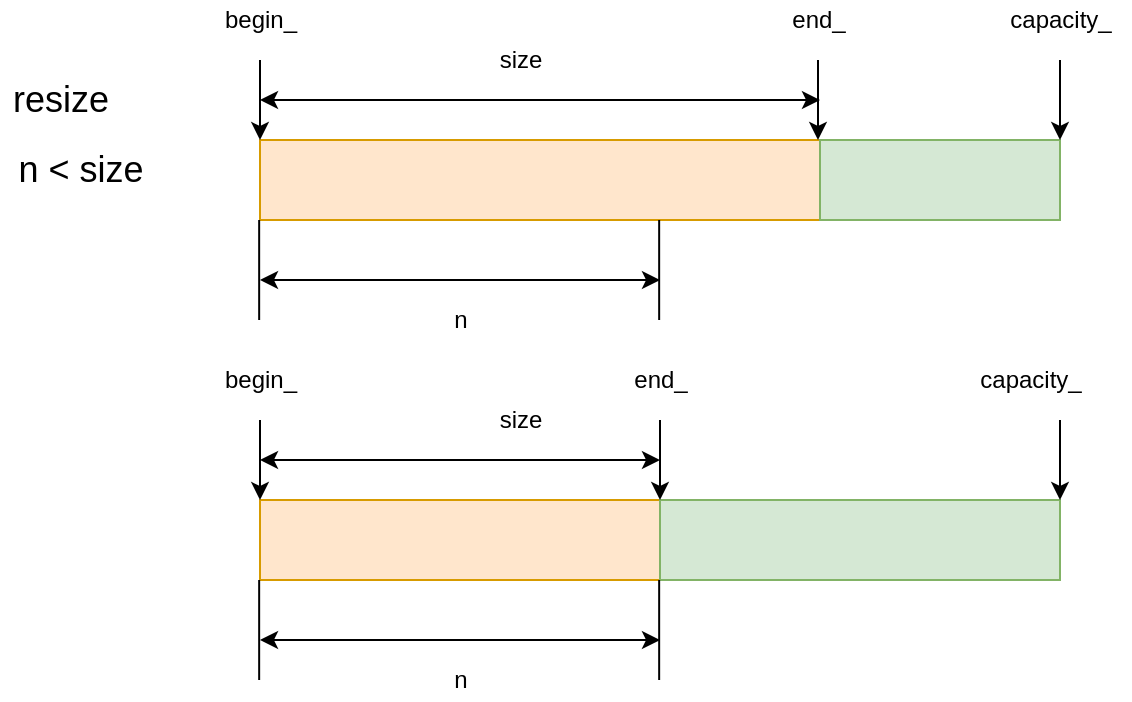 <mxfile version="16.1.2" type="device"><diagram id="dbhADYNZQpSjNwPVPMlL" name="第 1 页"><mxGraphModel dx="918" dy="714" grid="1" gridSize="10" guides="1" tooltips="1" connect="1" arrows="1" fold="1" page="1" pageScale="1" pageWidth="827" pageHeight="1169" math="0" shadow="0"><root><mxCell id="0"/><mxCell id="1" parent="0"/><mxCell id="Ivka4Ymbr-MlcSN5qDW8-1" value="" style="rounded=0;whiteSpace=wrap;html=1;fillColor=#ffe6cc;strokeColor=#d79b00;" vertex="1" parent="1"><mxGeometry x="160" y="160" width="280" height="40" as="geometry"/></mxCell><mxCell id="Ivka4Ymbr-MlcSN5qDW8-2" value="" style="rounded=0;whiteSpace=wrap;html=1;fillColor=#d5e8d4;strokeColor=#82b366;" vertex="1" parent="1"><mxGeometry x="440" y="160" width="120" height="40" as="geometry"/></mxCell><mxCell id="Ivka4Ymbr-MlcSN5qDW8-3" value="" style="endArrow=classic;html=1;rounded=0;entryX=0;entryY=0;entryDx=0;entryDy=0;" edge="1" parent="1" target="Ivka4Ymbr-MlcSN5qDW8-1"><mxGeometry width="50" height="50" relative="1" as="geometry"><mxPoint x="160" y="120" as="sourcePoint"/><mxPoint x="200" y="70" as="targetPoint"/></mxGeometry></mxCell><mxCell id="Ivka4Ymbr-MlcSN5qDW8-4" value="" style="endArrow=classic;html=1;rounded=0;entryX=0;entryY=0;entryDx=0;entryDy=0;" edge="1" parent="1"><mxGeometry width="50" height="50" relative="1" as="geometry"><mxPoint x="439" y="120" as="sourcePoint"/><mxPoint x="439.0" y="160" as="targetPoint"/></mxGeometry></mxCell><mxCell id="Ivka4Ymbr-MlcSN5qDW8-5" value="" style="endArrow=classic;html=1;rounded=0;entryX=0;entryY=0;entryDx=0;entryDy=0;" edge="1" parent="1"><mxGeometry width="50" height="50" relative="1" as="geometry"><mxPoint x="560" y="120" as="sourcePoint"/><mxPoint x="560.0" y="160" as="targetPoint"/></mxGeometry></mxCell><mxCell id="Ivka4Ymbr-MlcSN5qDW8-6" value="begin_" style="text;html=1;resizable=0;autosize=1;align=center;verticalAlign=middle;points=[];fillColor=none;strokeColor=none;rounded=0;" vertex="1" parent="1"><mxGeometry x="135" y="90" width="50" height="20" as="geometry"/></mxCell><mxCell id="Ivka4Ymbr-MlcSN5qDW8-7" value="end_" style="text;html=1;resizable=0;autosize=1;align=center;verticalAlign=middle;points=[];fillColor=none;strokeColor=none;rounded=0;" vertex="1" parent="1"><mxGeometry x="419" y="90" width="40" height="20" as="geometry"/></mxCell><mxCell id="Ivka4Ymbr-MlcSN5qDW8-8" value="capacity_" style="text;html=1;resizable=0;autosize=1;align=center;verticalAlign=middle;points=[];fillColor=none;strokeColor=none;rounded=0;" vertex="1" parent="1"><mxGeometry x="525" y="90" width="70" height="20" as="geometry"/></mxCell><mxCell id="Ivka4Ymbr-MlcSN5qDW8-12" value="" style="endArrow=classic;startArrow=classic;html=1;rounded=0;fontSize=12;" edge="1" parent="1"><mxGeometry width="50" height="50" relative="1" as="geometry"><mxPoint x="160" y="230" as="sourcePoint"/><mxPoint x="360" y="230" as="targetPoint"/></mxGeometry></mxCell><mxCell id="Ivka4Ymbr-MlcSN5qDW8-13" value="" style="endArrow=none;html=1;rounded=0;fontSize=12;" edge="1" parent="1"><mxGeometry width="50" height="50" relative="1" as="geometry"><mxPoint x="159.58" y="250" as="sourcePoint"/><mxPoint x="159.58" y="200" as="targetPoint"/></mxGeometry></mxCell><mxCell id="Ivka4Ymbr-MlcSN5qDW8-14" value="" style="endArrow=none;html=1;rounded=0;fontSize=12;" edge="1" parent="1"><mxGeometry width="50" height="50" relative="1" as="geometry"><mxPoint x="359.58" y="250" as="sourcePoint"/><mxPoint x="359.58" y="200" as="targetPoint"/></mxGeometry></mxCell><mxCell id="Ivka4Ymbr-MlcSN5qDW8-15" value="n" style="text;html=1;resizable=0;autosize=1;align=center;verticalAlign=middle;points=[];fillColor=none;strokeColor=none;rounded=0;fontSize=12;" vertex="1" parent="1"><mxGeometry x="250" y="240" width="20" height="20" as="geometry"/></mxCell><mxCell id="Ivka4Ymbr-MlcSN5qDW8-16" value="" style="endArrow=classic;startArrow=classic;html=1;rounded=0;fontSize=12;" edge="1" parent="1"><mxGeometry width="50" height="50" relative="1" as="geometry"><mxPoint x="160" y="140" as="sourcePoint"/><mxPoint x="440" y="140" as="targetPoint"/></mxGeometry></mxCell><mxCell id="Ivka4Ymbr-MlcSN5qDW8-17" value="size" style="text;html=1;resizable=0;autosize=1;align=center;verticalAlign=middle;points=[];fillColor=none;strokeColor=none;rounded=0;fontSize=12;" vertex="1" parent="1"><mxGeometry x="270" y="110" width="40" height="20" as="geometry"/></mxCell><mxCell id="Ivka4Ymbr-MlcSN5qDW8-18" value="&lt;font style=&quot;font-size: 18px&quot;&gt;resize&lt;/font&gt;" style="text;html=1;resizable=0;autosize=1;align=center;verticalAlign=middle;points=[];fillColor=none;strokeColor=none;rounded=0;fontSize=12;" vertex="1" parent="1"><mxGeometry x="30" y="130" width="60" height="20" as="geometry"/></mxCell><mxCell id="Ivka4Ymbr-MlcSN5qDW8-19" value="n &amp;lt; size" style="text;html=1;resizable=0;autosize=1;align=center;verticalAlign=middle;points=[];fillColor=none;strokeColor=none;rounded=0;fontSize=18;" vertex="1" parent="1"><mxGeometry x="30" y="160" width="80" height="30" as="geometry"/></mxCell><mxCell id="Ivka4Ymbr-MlcSN5qDW8-20" value="" style="rounded=0;whiteSpace=wrap;html=1;fillColor=#ffe6cc;strokeColor=#d79b00;" vertex="1" parent="1"><mxGeometry x="160" y="340" width="200" height="40" as="geometry"/></mxCell><mxCell id="Ivka4Ymbr-MlcSN5qDW8-21" value="" style="rounded=0;whiteSpace=wrap;html=1;fillColor=#d5e8d4;strokeColor=#82b366;" vertex="1" parent="1"><mxGeometry x="360" y="340" width="200" height="40" as="geometry"/></mxCell><mxCell id="Ivka4Ymbr-MlcSN5qDW8-22" value="" style="endArrow=classic;html=1;rounded=0;entryX=0;entryY=0;entryDx=0;entryDy=0;" edge="1" parent="1" target="Ivka4Ymbr-MlcSN5qDW8-20"><mxGeometry width="50" height="50" relative="1" as="geometry"><mxPoint x="160" y="300" as="sourcePoint"/><mxPoint x="200" y="250" as="targetPoint"/></mxGeometry></mxCell><mxCell id="Ivka4Ymbr-MlcSN5qDW8-23" value="" style="endArrow=classic;html=1;rounded=0;entryX=0;entryY=0;entryDx=0;entryDy=0;" edge="1" parent="1"><mxGeometry width="50" height="50" relative="1" as="geometry"><mxPoint x="360" y="300" as="sourcePoint"/><mxPoint x="360.0" y="340" as="targetPoint"/></mxGeometry></mxCell><mxCell id="Ivka4Ymbr-MlcSN5qDW8-24" value="" style="endArrow=classic;html=1;rounded=0;entryX=0;entryY=0;entryDx=0;entryDy=0;" edge="1" parent="1"><mxGeometry width="50" height="50" relative="1" as="geometry"><mxPoint x="560" y="300" as="sourcePoint"/><mxPoint x="560.0" y="340" as="targetPoint"/></mxGeometry></mxCell><mxCell id="Ivka4Ymbr-MlcSN5qDW8-25" value="begin_" style="text;html=1;resizable=0;autosize=1;align=center;verticalAlign=middle;points=[];fillColor=none;strokeColor=none;rounded=0;" vertex="1" parent="1"><mxGeometry x="135" y="270" width="50" height="20" as="geometry"/></mxCell><mxCell id="Ivka4Ymbr-MlcSN5qDW8-26" value="end_" style="text;html=1;resizable=0;autosize=1;align=center;verticalAlign=middle;points=[];fillColor=none;strokeColor=none;rounded=0;" vertex="1" parent="1"><mxGeometry x="340" y="270" width="40" height="20" as="geometry"/></mxCell><mxCell id="Ivka4Ymbr-MlcSN5qDW8-27" value="capacity_" style="text;html=1;resizable=0;autosize=1;align=center;verticalAlign=middle;points=[];fillColor=none;strokeColor=none;rounded=0;" vertex="1" parent="1"><mxGeometry x="510" y="270" width="70" height="20" as="geometry"/></mxCell><mxCell id="Ivka4Ymbr-MlcSN5qDW8-28" value="" style="endArrow=classic;startArrow=classic;html=1;rounded=0;fontSize=12;" edge="1" parent="1"><mxGeometry width="50" height="50" relative="1" as="geometry"><mxPoint x="160" y="410" as="sourcePoint"/><mxPoint x="360" y="410" as="targetPoint"/></mxGeometry></mxCell><mxCell id="Ivka4Ymbr-MlcSN5qDW8-29" value="" style="endArrow=none;html=1;rounded=0;fontSize=12;" edge="1" parent="1"><mxGeometry width="50" height="50" relative="1" as="geometry"><mxPoint x="159.58" y="430" as="sourcePoint"/><mxPoint x="159.58" y="380" as="targetPoint"/></mxGeometry></mxCell><mxCell id="Ivka4Ymbr-MlcSN5qDW8-30" value="" style="endArrow=none;html=1;rounded=0;fontSize=12;" edge="1" parent="1"><mxGeometry width="50" height="50" relative="1" as="geometry"><mxPoint x="359.58" y="430" as="sourcePoint"/><mxPoint x="359.58" y="380" as="targetPoint"/></mxGeometry></mxCell><mxCell id="Ivka4Ymbr-MlcSN5qDW8-31" value="n" style="text;html=1;resizable=0;autosize=1;align=center;verticalAlign=middle;points=[];fillColor=none;strokeColor=none;rounded=0;fontSize=12;" vertex="1" parent="1"><mxGeometry x="250" y="420" width="20" height="20" as="geometry"/></mxCell><mxCell id="Ivka4Ymbr-MlcSN5qDW8-32" value="" style="endArrow=classic;startArrow=classic;html=1;rounded=0;fontSize=12;" edge="1" parent="1"><mxGeometry width="50" height="50" relative="1" as="geometry"><mxPoint x="160" y="320" as="sourcePoint"/><mxPoint x="360" y="320" as="targetPoint"/></mxGeometry></mxCell><mxCell id="Ivka4Ymbr-MlcSN5qDW8-33" value="size" style="text;html=1;resizable=0;autosize=1;align=center;verticalAlign=middle;points=[];fillColor=none;strokeColor=none;rounded=0;fontSize=12;" vertex="1" parent="1"><mxGeometry x="270" y="290" width="40" height="20" as="geometry"/></mxCell></root></mxGraphModel></diagram></mxfile>